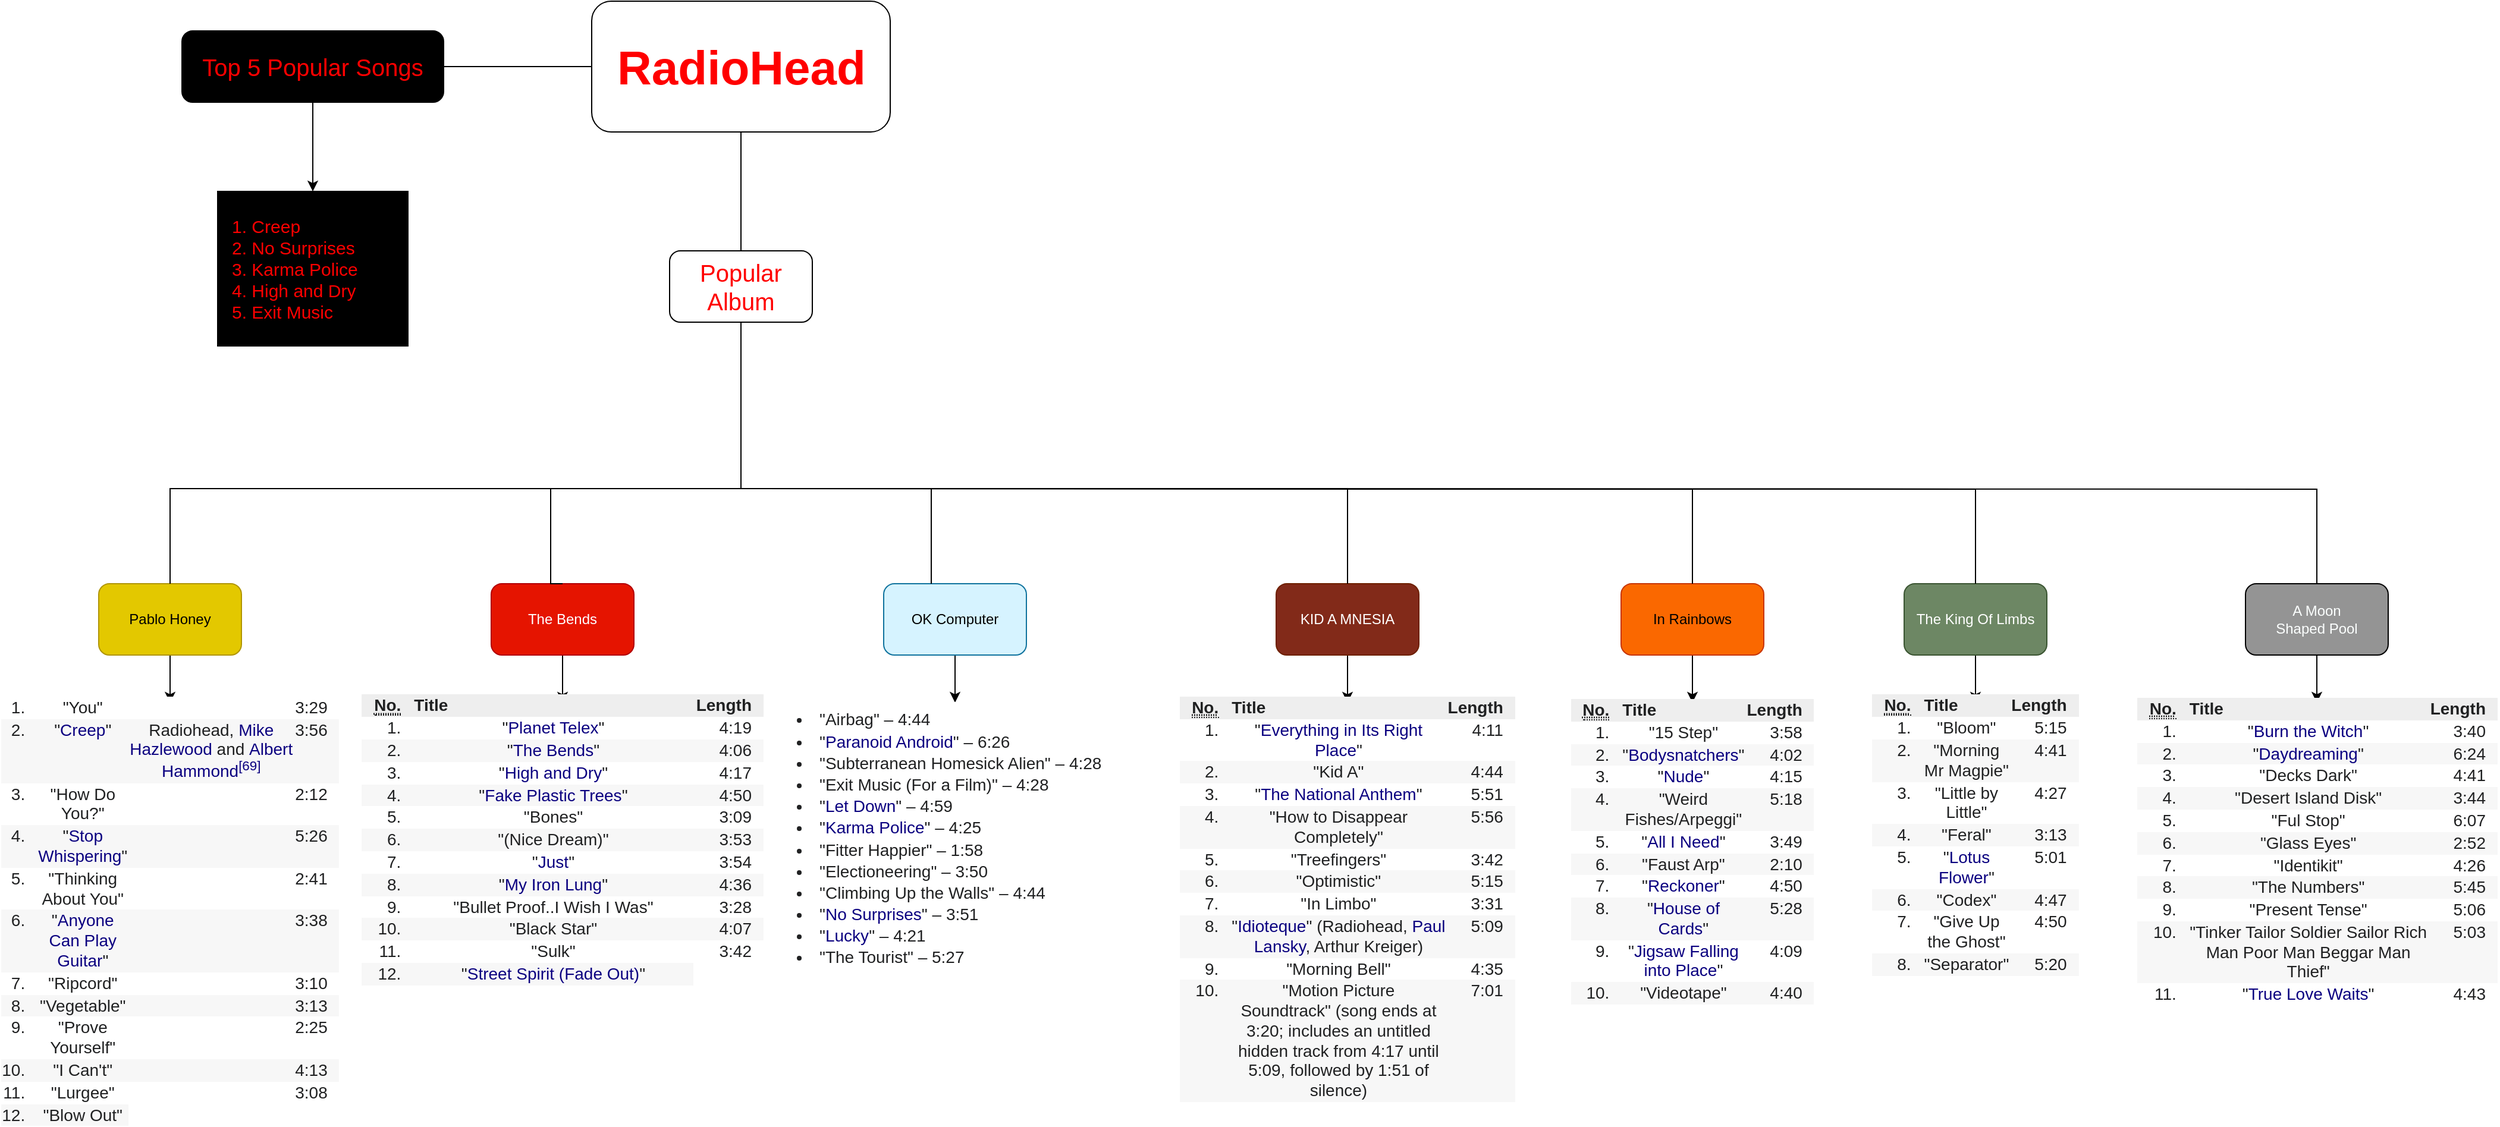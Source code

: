<mxfile version="17.3.0" type="github"><diagram id="-Oa-h4sA0ID3HlsRM152" name="Page-1"><mxGraphModel dx="1954" dy="1297" grid="1" gridSize="10" guides="1" tooltips="1" connect="1" arrows="1" fold="1" page="0" pageScale="1" pageWidth="850" pageHeight="1100" math="0" shadow="0"><root><mxCell id="0"/><mxCell id="1" parent="0"/><mxCell id="46EWXBRDZcVMdpm390SN-75" style="edgeStyle=orthogonalEdgeStyle;rounded=0;orthogonalLoop=1;jettySize=auto;html=1;entryX=0.5;entryY=0;entryDx=0;entryDy=0;fontSize=20;fontColor=#FF0000;startArrow=none;startFill=0;endArrow=none;endFill=0;" parent="1" source="46EWXBRDZcVMdpm390SN-1" target="46EWXBRDZcVMdpm390SN-3" edge="1"><mxGeometry relative="1" as="geometry"/></mxCell><mxCell id="46EWXBRDZcVMdpm390SN-76" style="edgeStyle=orthogonalEdgeStyle;rounded=0;orthogonalLoop=1;jettySize=auto;html=1;entryX=1;entryY=0.5;entryDx=0;entryDy=0;fontSize=20;fontColor=#FF0000;startArrow=none;startFill=0;endArrow=none;endFill=0;" parent="1" source="46EWXBRDZcVMdpm390SN-1" target="46EWXBRDZcVMdpm390SN-2" edge="1"><mxGeometry relative="1" as="geometry"/></mxCell><mxCell id="46EWXBRDZcVMdpm390SN-1" value="RadioHead" style="rounded=1;whiteSpace=wrap;html=1;fontSize=40;fontColor=#FF0000;fontStyle=1" parent="1" vertex="1"><mxGeometry x="264.5" y="-230" width="251" height="110" as="geometry"/></mxCell><mxCell id="46EWXBRDZcVMdpm390SN-77" style="edgeStyle=orthogonalEdgeStyle;rounded=0;orthogonalLoop=1;jettySize=auto;html=1;entryX=0.5;entryY=0;entryDx=0;entryDy=0;fontSize=20;fontColor=#FF0000;startArrow=none;startFill=0;endArrow=classic;endFill=1;" parent="1" source="46EWXBRDZcVMdpm390SN-2" target="46EWXBRDZcVMdpm390SN-12" edge="1"><mxGeometry relative="1" as="geometry"/></mxCell><mxCell id="46EWXBRDZcVMdpm390SN-2" value="Top 5 Popular Songs" style="rounded=1;whiteSpace=wrap;html=1;fontColor=#FF0000;strokeColor=#000000;fillColor=#000000;fontSize=20;" parent="1" vertex="1"><mxGeometry x="-80" y="-205" width="220" height="60" as="geometry"/></mxCell><mxCell id="46EWXBRDZcVMdpm390SN-12" value="1. Creep&lt;br style=&quot;font-size: 15px;&quot;&gt;2. No Surprises&lt;br style=&quot;font-size: 15px;&quot;&gt;3. Karma Police&lt;br style=&quot;font-size: 15px;&quot;&gt;4. High and Dry&lt;br style=&quot;font-size: 15px;&quot;&gt;5. Exit Music" style="rounded=0;whiteSpace=wrap;html=1;align=left;labelPosition=center;verticalLabelPosition=middle;verticalAlign=middle;labelBackgroundColor=none;labelBorderColor=none;spacingTop=0;spacingLeft=10;fontColor=#FF0000;fillColor=#000000;fontSize=15;" parent="1" vertex="1"><mxGeometry x="-50" y="-70" width="160" height="130" as="geometry"/></mxCell><mxCell id="46EWXBRDZcVMdpm390SN-72" style="edgeStyle=orthogonalEdgeStyle;rounded=0;orthogonalLoop=1;jettySize=auto;html=1;entryX=0.5;entryY=0;entryDx=0;entryDy=0;fontSize=20;fontColor=#FF0000;startArrow=none;startFill=0;endArrow=classic;endFill=1;" parent="1" source="46EWXBRDZcVMdpm390SN-45" target="46EWXBRDZcVMdpm390SN-71" edge="1"><mxGeometry relative="1" as="geometry"/></mxCell><mxCell id="46EWXBRDZcVMdpm390SN-45" value="The King Of Limbs" style="rounded=1;whiteSpace=wrap;html=1;labelBackgroundColor=none;labelBorderColor=none;flipV=0;flipH=1;fillColor=#6d8764;fontColor=#ffffff;strokeColor=#3A5431;" parent="1" vertex="1"><mxGeometry x="1368" y="260" width="120" height="60" as="geometry"/></mxCell><mxCell id="46EWXBRDZcVMdpm390SN-74" style="edgeStyle=orthogonalEdgeStyle;rounded=0;orthogonalLoop=1;jettySize=auto;html=1;entryX=0.5;entryY=0;entryDx=0;entryDy=0;fontSize=20;fontColor=#FF0000;startArrow=none;startFill=0;endArrow=classic;endFill=1;" parent="1" source="46EWXBRDZcVMdpm390SN-46" target="46EWXBRDZcVMdpm390SN-73" edge="1"><mxGeometry relative="1" as="geometry"/></mxCell><mxCell id="46EWXBRDZcVMdpm390SN-46" value="A Moon &lt;br&gt;Shaped Pool" style="rounded=1;whiteSpace=wrap;html=1;labelBackgroundColor=none;labelBorderColor=none;flipV=0;flipH=1;strokeColor=#000000;fontColor=#FCFFFE;fillColor=#949494;" parent="1" vertex="1"><mxGeometry x="1655" y="260" width="120" height="60" as="geometry"/></mxCell><mxCell id="46EWXBRDZcVMdpm390SN-47" style="edgeStyle=orthogonalEdgeStyle;rounded=0;orthogonalLoop=1;jettySize=auto;html=1;startArrow=none;startFill=0;endArrow=none;endFill=0;entryX=0.5;entryY=0;entryDx=0;entryDy=0;" parent="1" target="46EWXBRDZcVMdpm390SN-45" edge="1"><mxGeometry relative="1" as="geometry"><mxPoint x="1340" y="180" as="targetPoint"/><mxPoint x="480" y="180.0" as="sourcePoint"/></mxGeometry></mxCell><mxCell id="46EWXBRDZcVMdpm390SN-48" style="edgeStyle=orthogonalEdgeStyle;rounded=0;orthogonalLoop=1;jettySize=auto;html=1;startArrow=none;startFill=0;endArrow=none;endFill=0;entryX=0.5;entryY=0;entryDx=0;entryDy=0;" parent="1" target="46EWXBRDZcVMdpm390SN-46" edge="1"><mxGeometry relative="1" as="geometry"><mxPoint x="1615" y="180" as="targetPoint"/><mxPoint x="605" y="180.0" as="sourcePoint"/></mxGeometry></mxCell><mxCell id="46EWXBRDZcVMdpm390SN-61" style="edgeStyle=orthogonalEdgeStyle;rounded=0;orthogonalLoop=1;jettySize=auto;html=1;startArrow=none;startFill=0;endArrow=classic;endFill=1;" parent="1" source="46EWXBRDZcVMdpm390SN-19" target="46EWXBRDZcVMdpm390SN-54" edge="1"><mxGeometry relative="1" as="geometry"/></mxCell><mxCell id="46EWXBRDZcVMdpm390SN-19" value="The Bends" style="rounded=1;whiteSpace=wrap;html=1;flipV=0;flipH=0;fillColor=#e51400;fontColor=#ffffff;strokeColor=#B20000;" parent="1" vertex="1"><mxGeometry x="180" y="260" width="120" height="60" as="geometry"/></mxCell><mxCell id="46EWXBRDZcVMdpm390SN-60" style="edgeStyle=orthogonalEdgeStyle;rounded=0;orthogonalLoop=1;jettySize=auto;html=1;startArrow=none;startFill=0;endArrow=classic;endFill=1;" parent="1" source="46EWXBRDZcVMdpm390SN-21" target="46EWXBRDZcVMdpm390SN-55" edge="1"><mxGeometry relative="1" as="geometry"/></mxCell><mxCell id="46EWXBRDZcVMdpm390SN-21" value="OK Computer" style="rounded=1;whiteSpace=wrap;html=1;flipV=0;flipH=0;fillColor=#D6F3FF;strokeColor=#10739e;" parent="1" vertex="1"><mxGeometry x="510" y="260" width="120" height="60" as="geometry"/></mxCell><mxCell id="46EWXBRDZcVMdpm390SN-66" style="edgeStyle=orthogonalEdgeStyle;rounded=0;orthogonalLoop=1;jettySize=auto;html=1;fontSize=20;fontColor=#FF0000;startArrow=none;startFill=0;endArrow=classic;endFill=1;" parent="1" source="46EWXBRDZcVMdpm390SN-23" target="46EWXBRDZcVMdpm390SN-65" edge="1"><mxGeometry relative="1" as="geometry"/></mxCell><mxCell id="46EWXBRDZcVMdpm390SN-23" value="KID A MNESIA" style="rounded=1;whiteSpace=wrap;html=1;flipV=0;flipH=0;fillColor=#822A19;fontColor=#ffffff;strokeColor=#6D1F00;" parent="1" vertex="1"><mxGeometry x="840" y="260" width="120" height="60" as="geometry"/></mxCell><mxCell id="46EWXBRDZcVMdpm390SN-70" style="edgeStyle=orthogonalEdgeStyle;rounded=0;orthogonalLoop=1;jettySize=auto;html=1;entryX=0.5;entryY=0;entryDx=0;entryDy=0;fontSize=20;fontColor=#FF0000;startArrow=none;startFill=0;endArrow=classic;endFill=1;" parent="1" source="46EWXBRDZcVMdpm390SN-25" target="46EWXBRDZcVMdpm390SN-69" edge="1"><mxGeometry relative="1" as="geometry"/></mxCell><mxCell id="46EWXBRDZcVMdpm390SN-25" value="In Rainbows" style="rounded=1;whiteSpace=wrap;html=1;flipV=0;flipH=1;fillColor=#fa6800;fontColor=#000000;strokeColor=#C73500;" parent="1" vertex="1"><mxGeometry x="1130" y="260" width="120" height="60" as="geometry"/></mxCell><mxCell id="46EWXBRDZcVMdpm390SN-37" style="edgeStyle=orthogonalEdgeStyle;rounded=0;orthogonalLoop=1;jettySize=auto;html=1;startArrow=none;startFill=0;endArrow=none;endFill=0;entryX=1;entryY=0.5;entryDx=0;entryDy=0;exitX=0.5;exitY=0;exitDx=0;exitDy=0;" parent="1" source="46EWXBRDZcVMdpm390SN-19" edge="1"><mxGeometry relative="1" as="geometry"><mxPoint x="-40" y="180" as="targetPoint"/><Array as="points"><mxPoint x="230" y="180"/></Array></mxGeometry></mxCell><mxCell id="46EWXBRDZcVMdpm390SN-38" style="edgeStyle=orthogonalEdgeStyle;rounded=0;orthogonalLoop=1;jettySize=auto;html=1;startArrow=none;startFill=0;endArrow=none;endFill=0;entryX=1;entryY=0.5;entryDx=0;entryDy=0;" parent="1" source="46EWXBRDZcVMdpm390SN-21" edge="1"><mxGeometry relative="1" as="geometry"><mxPoint x="180" y="180" as="targetPoint"/><Array as="points"><mxPoint x="550" y="180"/></Array></mxGeometry></mxCell><mxCell id="46EWXBRDZcVMdpm390SN-39" style="edgeStyle=orthogonalEdgeStyle;rounded=0;orthogonalLoop=1;jettySize=auto;html=1;startArrow=none;startFill=0;endArrow=none;endFill=0;entryX=1;entryY=0.5;entryDx=0;entryDy=0;" parent="1" source="46EWXBRDZcVMdpm390SN-23" edge="1"><mxGeometry relative="1" as="geometry"><mxPoint x="290" y="180" as="targetPoint"/><Array as="points"><mxPoint x="900" y="180"/></Array></mxGeometry></mxCell><mxCell id="46EWXBRDZcVMdpm390SN-43" style="edgeStyle=orthogonalEdgeStyle;rounded=0;orthogonalLoop=1;jettySize=auto;html=1;startArrow=none;startFill=0;endArrow=none;endFill=0;entryX=0.5;entryY=0;entryDx=0;entryDy=0;" parent="1" target="46EWXBRDZcVMdpm390SN-25" edge="1"><mxGeometry relative="1" as="geometry"><mxPoint x="1030" y="180" as="targetPoint"/><mxPoint x="350" y="180.0" as="sourcePoint"/></mxGeometry></mxCell><mxCell id="46EWXBRDZcVMdpm390SN-63" style="edgeStyle=orthogonalEdgeStyle;rounded=0;orthogonalLoop=1;jettySize=auto;html=1;startArrow=none;startFill=0;endArrow=none;endFill=0;" parent="1" source="46EWXBRDZcVMdpm390SN-3" edge="1"><mxGeometry relative="1" as="geometry"><mxPoint x="40" y="180" as="targetPoint"/><Array as="points"><mxPoint x="390" y="180"/></Array></mxGeometry></mxCell><mxCell id="46EWXBRDZcVMdpm390SN-3" value="Popular Album" style="rounded=1;whiteSpace=wrap;html=1;fontColor=#FF0000;fontSize=20;" parent="1" vertex="1"><mxGeometry x="330" y="-20" width="120" height="60" as="geometry"/></mxCell><mxCell id="46EWXBRDZcVMdpm390SN-52" style="edgeStyle=orthogonalEdgeStyle;rounded=0;orthogonalLoop=1;jettySize=auto;html=1;entryX=0.5;entryY=0;entryDx=0;entryDy=0;startArrow=none;startFill=0;endArrow=classic;endFill=1;" parent="1" source="46EWXBRDZcVMdpm390SN-18" target="46EWXBRDZcVMdpm390SN-51" edge="1"><mxGeometry relative="1" as="geometry"/></mxCell><mxCell id="46EWXBRDZcVMdpm390SN-18" value="Pablo Honey" style="rounded=1;whiteSpace=wrap;html=1;flipV=0;flipH=0;fillColor=#e3c800;strokeColor=#B09500;fontColor=#000000;" parent="1" vertex="1"><mxGeometry x="-150" y="260" width="120" height="60" as="geometry"/></mxCell><mxCell id="46EWXBRDZcVMdpm390SN-15" value="" style="edgeStyle=orthogonalEdgeStyle;rounded=0;orthogonalLoop=1;jettySize=auto;html=1;entryX=0.5;entryY=0;entryDx=0;entryDy=0;exitX=0.5;exitY=1;exitDx=0;exitDy=0;endArrow=none;endFill=0;startArrow=none;startFill=0;" parent="1" source="46EWXBRDZcVMdpm390SN-3" target="46EWXBRDZcVMdpm390SN-18" edge="1"><mxGeometry relative="1" as="geometry"><mxPoint x="-170" y="320" as="targetPoint"/><Array as="points"><mxPoint x="390" y="180"/><mxPoint x="-90" y="180"/></Array></mxGeometry></mxCell><mxCell id="46EWXBRDZcVMdpm390SN-51" value="&lt;meta charset=&quot;utf-8&quot;&gt;&lt;table class=&quot;tracklist&quot; style=&quot;font-style: normal; font-weight: 400; letter-spacing: normal; text-indent: 0px; text-transform: none; word-spacing: 0px; text-decoration: none; font-size: 14px; color: rgb(32, 33, 34); font-family: sans-serif; display: block; border-spacing: 0px;&quot;&gt;&lt;tbody&gt;&lt;tr style=&quot;background-color: rgb(255 , 255 , 255)&quot;&gt;&lt;th id=&quot;track1&quot; scope=&quot;row&quot; style=&quot;padding-right: 10px ; text-align: right ; vertical-align: top ; font-weight: normal&quot;&gt;1.&lt;/th&gt;&lt;td style=&quot;vertical-align: top&quot;&gt;&quot;You&quot;&lt;/td&gt;&lt;td style=&quot;vertical-align: top&quot;&gt;&amp;nbsp;&lt;/td&gt;&lt;td style=&quot;padding-right: 10px ; text-align: right ; vertical-align: top&quot;&gt;3:29&lt;/td&gt;&lt;/tr&gt;&lt;tr style=&quot;background-color: rgb(247 , 247 , 247)&quot;&gt;&lt;th id=&quot;track2&quot; scope=&quot;row&quot; style=&quot;padding-right: 10px ; text-align: right ; vertical-align: top ; font-weight: normal&quot;&gt;2.&lt;/th&gt;&lt;td style=&quot;vertical-align: top&quot;&gt;&quot;&lt;a href=&quot;https://en.wikipedia.org/wiki/Creep_(Radiohead_song)&quot; title=&quot;Creep (Radiohead song)&quot; style=&quot;text-decoration: none ; color: rgb(11 , 0 , 128) ; background-image: none&quot;&gt;Creep&lt;/a&gt;&quot;&lt;/td&gt;&lt;td style=&quot;vertical-align: top&quot;&gt;Radiohead,&lt;span class=&quot;Apple-converted-space&quot;&gt;&amp;nbsp;&lt;/span&gt;&lt;a href=&quot;https://en.wikipedia.org/wiki/Mike_Hazlewood&quot; title=&quot;Mike Hazlewood&quot; style=&quot;text-decoration: none ; color: rgb(11 , 0 , 128) ; background-image: none&quot;&gt;Mike Hazlewood&lt;/a&gt;&lt;span class=&quot;Apple-converted-space&quot;&gt;&amp;nbsp;&lt;/span&gt;and&lt;span class=&quot;Apple-converted-space&quot;&gt;&amp;nbsp;&lt;/span&gt;&lt;a href=&quot;https://en.wikipedia.org/wiki/Albert_Hammond&quot; title=&quot;Albert Hammond&quot; style=&quot;text-decoration: none ; color: rgb(11 , 0 , 128) ; background-image: none&quot;&gt;Albert Hammond&lt;/a&gt;&lt;sup id=&quot;cite_ref-69&quot; class=&quot;reference&quot; style=&quot;line-height: 1; font-weight: normal; font-style: normal; font-size: 11.2px;&quot;&gt;&lt;a href=&quot;https://en.wikipedia.org/wiki/Pablo_Honey#cite_note-69&quot; style=&quot;text-decoration: none ; color: rgb(11 , 0 , 128) ; background-image: none&quot;&gt;[69]&lt;/a&gt;&lt;/sup&gt;&lt;/td&gt;&lt;td style=&quot;padding-right: 10px ; text-align: right ; vertical-align: top&quot;&gt;3:56&lt;/td&gt;&lt;/tr&gt;&lt;tr style=&quot;background-color: rgb(255 , 255 , 255)&quot;&gt;&lt;th id=&quot;track3&quot; scope=&quot;row&quot; style=&quot;padding-right: 10px ; text-align: right ; vertical-align: top ; font-weight: normal&quot;&gt;3.&lt;/th&gt;&lt;td style=&quot;vertical-align: top&quot;&gt;&quot;How Do You?&quot;&lt;/td&gt;&lt;td style=&quot;vertical-align: top&quot;&gt;&amp;nbsp;&lt;/td&gt;&lt;td style=&quot;padding-right: 10px ; text-align: right ; vertical-align: top&quot;&gt;2:12&lt;/td&gt;&lt;/tr&gt;&lt;tr style=&quot;background-color: rgb(247 , 247 , 247)&quot;&gt;&lt;th id=&quot;track4&quot; scope=&quot;row&quot; style=&quot;padding-right: 10px ; text-align: right ; vertical-align: top ; font-weight: normal&quot;&gt;4.&lt;/th&gt;&lt;td style=&quot;vertical-align: top&quot;&gt;&quot;&lt;a href=&quot;https://en.wikipedia.org/wiki/Stop_Whispering&quot; title=&quot;Stop Whispering&quot; style=&quot;text-decoration: none ; color: rgb(11 , 0 , 128) ; background-image: none&quot;&gt;Stop Whispering&lt;/a&gt;&quot;&lt;/td&gt;&lt;td style=&quot;vertical-align: top&quot;&gt;&amp;nbsp;&lt;/td&gt;&lt;td style=&quot;padding-right: 10px ; text-align: right ; vertical-align: top&quot;&gt;5:26&lt;/td&gt;&lt;/tr&gt;&lt;tr style=&quot;background-color: rgb(255 , 255 , 255)&quot;&gt;&lt;th id=&quot;track5&quot; scope=&quot;row&quot; style=&quot;padding-right: 10px ; text-align: right ; vertical-align: top ; font-weight: normal&quot;&gt;5.&lt;/th&gt;&lt;td style=&quot;vertical-align: top&quot;&gt;&quot;Thinking About You&quot;&lt;/td&gt;&lt;td style=&quot;vertical-align: top&quot;&gt;&amp;nbsp;&lt;/td&gt;&lt;td style=&quot;padding-right: 10px ; text-align: right ; vertical-align: top&quot;&gt;2:41&lt;/td&gt;&lt;/tr&gt;&lt;tr style=&quot;background-color: rgb(247 , 247 , 247)&quot;&gt;&lt;th id=&quot;track6&quot; scope=&quot;row&quot; style=&quot;padding-right: 10px ; text-align: right ; vertical-align: top ; font-weight: normal&quot;&gt;6.&lt;/th&gt;&lt;td style=&quot;vertical-align: top&quot;&gt;&quot;&lt;a href=&quot;https://en.wikipedia.org/wiki/Anyone_Can_Play_Guitar&quot; title=&quot;Anyone Can Play Guitar&quot; style=&quot;text-decoration: none ; color: rgb(11 , 0 , 128) ; background-image: none&quot;&gt;Anyone Can Play Guitar&lt;/a&gt;&quot;&lt;/td&gt;&lt;td style=&quot;vertical-align: top&quot;&gt;&amp;nbsp;&lt;/td&gt;&lt;td style=&quot;padding-right: 10px ; text-align: right ; vertical-align: top&quot;&gt;3:38&lt;/td&gt;&lt;/tr&gt;&lt;tr style=&quot;background-color: rgb(255 , 255 , 255)&quot;&gt;&lt;th id=&quot;track7&quot; scope=&quot;row&quot; style=&quot;padding-right: 10px ; text-align: right ; vertical-align: top ; font-weight: normal&quot;&gt;7.&lt;/th&gt;&lt;td style=&quot;vertical-align: top&quot;&gt;&quot;Ripcord&quot;&lt;/td&gt;&lt;td style=&quot;vertical-align: top&quot;&gt;&amp;nbsp;&lt;/td&gt;&lt;td style=&quot;padding-right: 10px ; text-align: right ; vertical-align: top&quot;&gt;3:10&lt;/td&gt;&lt;/tr&gt;&lt;tr style=&quot;background-color: rgb(247 , 247 , 247)&quot;&gt;&lt;th id=&quot;track8&quot; scope=&quot;row&quot; style=&quot;padding-right: 10px ; text-align: right ; vertical-align: top ; font-weight: normal&quot;&gt;8.&lt;/th&gt;&lt;td style=&quot;vertical-align: top&quot;&gt;&quot;Vegetable&quot;&lt;/td&gt;&lt;td style=&quot;vertical-align: top&quot;&gt;&amp;nbsp;&lt;/td&gt;&lt;td style=&quot;padding-right: 10px ; text-align: right ; vertical-align: top&quot;&gt;3:13&lt;/td&gt;&lt;/tr&gt;&lt;tr style=&quot;background-color: rgb(255 , 255 , 255)&quot;&gt;&lt;th id=&quot;track9&quot; scope=&quot;row&quot; style=&quot;padding-right: 10px ; text-align: right ; vertical-align: top ; font-weight: normal&quot;&gt;9.&lt;/th&gt;&lt;td style=&quot;vertical-align: top&quot;&gt;&quot;Prove Yourself&quot;&lt;/td&gt;&lt;td style=&quot;vertical-align: top&quot;&gt;&amp;nbsp;&lt;/td&gt;&lt;td style=&quot;padding-right: 10px ; text-align: right ; vertical-align: top&quot;&gt;2:25&lt;/td&gt;&lt;/tr&gt;&lt;tr style=&quot;background-color: rgb(247 , 247 , 247)&quot;&gt;&lt;th id=&quot;track10&quot; scope=&quot;row&quot; style=&quot;padding-right: 10px ; text-align: right ; vertical-align: top ; font-weight: normal&quot;&gt;10.&lt;/th&gt;&lt;td style=&quot;vertical-align: top&quot;&gt;&quot;I Can't&quot;&lt;/td&gt;&lt;td style=&quot;vertical-align: top&quot;&gt;&amp;nbsp;&lt;/td&gt;&lt;td style=&quot;padding-right: 10px ; text-align: right ; vertical-align: top&quot;&gt;4:13&lt;/td&gt;&lt;/tr&gt;&lt;tr style=&quot;background-color: rgb(255 , 255 , 255)&quot;&gt;&lt;th id=&quot;track11&quot; scope=&quot;row&quot; style=&quot;padding-right: 10px ; text-align: right ; vertical-align: top ; font-weight: normal&quot;&gt;11.&lt;/th&gt;&lt;td style=&quot;vertical-align: top&quot;&gt;&quot;Lurgee&quot;&lt;/td&gt;&lt;td style=&quot;vertical-align: top&quot;&gt;&amp;nbsp;&lt;/td&gt;&lt;td style=&quot;padding-right: 10px ; text-align: right ; vertical-align: top&quot;&gt;3:08&lt;/td&gt;&lt;/tr&gt;&lt;tr style=&quot;background-color: rgb(247 , 247 , 247)&quot;&gt;&lt;th id=&quot;track12&quot; scope=&quot;row&quot; style=&quot;padding-right: 10px ; text-align: right ; vertical-align: top ; font-weight: normal&quot;&gt;12.&lt;/th&gt;&lt;td style=&quot;vertical-align: top&quot;&gt;&quot;Blow Out&quot;&lt;/td&gt;&lt;/tr&gt;&lt;/tbody&gt;&lt;/table&gt;" style="rounded=0;whiteSpace=wrap;html=1;labelBackgroundColor=none;labelBorderColor=none;strokeColor=#FFFFFF;flipH=0;" parent="1" vertex="1"><mxGeometry x="-150" y="360" width="120" height="350" as="geometry"/></mxCell><mxCell id="46EWXBRDZcVMdpm390SN-54" value="&lt;table class=&quot;tracklist&quot; style=&quot;font-style: normal; font-weight: 400; letter-spacing: normal; text-indent: 0px; text-transform: none; word-spacing: 0px; text-decoration: none; font-size: 14px; color: rgb(32, 33, 34); font-family: sans-serif; display: block; border-spacing: 0px;&quot;&gt;&lt;tbody&gt;&lt;tr&gt;&lt;th class=&quot;tlheader&quot; scope=&quot;col&quot; style=&quot;width: 2em ; padding-left: 10px ; padding-right: 10px ; text-align: right ; background-color: rgb(238 , 238 , 238)&quot;&gt;&lt;abbr title=&quot;Number&quot; style=&quot;border-bottom-width: 1px ; border-bottom-style: dotted ; cursor: help&quot;&gt;No.&lt;/abbr&gt;&lt;/th&gt;&lt;th class=&quot;tlheader&quot; scope=&quot;col&quot; style=&quot;width: 1720.781px ; text-align: left ; background-color: rgb(238 , 238 , 238)&quot;&gt;Title&lt;/th&gt;&lt;th class=&quot;tlheader&quot; scope=&quot;col&quot; style=&quot;width: 4em ; padding-right: 10px ; text-align: right ; background-color: rgb(238 , 238 , 238)&quot;&gt;Length&lt;/th&gt;&lt;/tr&gt;&lt;tr style=&quot;background-color: rgb(255 , 255 , 255)&quot;&gt;&lt;th id=&quot;track1&quot; scope=&quot;row&quot; style=&quot;padding-right: 10px ; text-align: right ; vertical-align: top ; font-weight: normal&quot;&gt;1.&lt;/th&gt;&lt;td style=&quot;vertical-align: top&quot;&gt;&quot;&lt;a href=&quot;https://en.wikipedia.org/wiki/Planet_Telex&quot; class=&quot;mw-redirect&quot; title=&quot;Planet Telex&quot; style=&quot;text-decoration: none ; color: rgb(11 , 0 , 128) ; background-image: none&quot;&gt;Planet Telex&lt;/a&gt;&quot;&lt;/td&gt;&lt;td style=&quot;padding-right: 10px ; text-align: right ; vertical-align: top&quot;&gt;4:19&lt;/td&gt;&lt;/tr&gt;&lt;tr style=&quot;background-color: rgb(247 , 247 , 247)&quot;&gt;&lt;th id=&quot;track2&quot; scope=&quot;row&quot; style=&quot;padding-right: 10px ; text-align: right ; vertical-align: top ; font-weight: normal&quot;&gt;2.&lt;/th&gt;&lt;td style=&quot;vertical-align: top&quot;&gt;&quot;&lt;a href=&quot;https://en.wikipedia.org/wiki/The_Bends_(song)&quot; title=&quot;The Bends (song)&quot; style=&quot;text-decoration: none ; color: rgb(11 , 0 , 128) ; background-image: none&quot;&gt;The Bends&lt;/a&gt;&quot;&lt;/td&gt;&lt;td style=&quot;padding-right: 10px ; text-align: right ; vertical-align: top&quot;&gt;4:06&lt;/td&gt;&lt;/tr&gt;&lt;tr style=&quot;background-color: rgb(255 , 255 , 255)&quot;&gt;&lt;th id=&quot;track3&quot; scope=&quot;row&quot; style=&quot;padding-right: 10px ; text-align: right ; vertical-align: top ; font-weight: normal&quot;&gt;3.&lt;/th&gt;&lt;td style=&quot;vertical-align: top&quot;&gt;&quot;&lt;a href=&quot;https://en.wikipedia.org/wiki/High_and_Dry&quot; class=&quot;mw-redirect&quot; title=&quot;High and Dry&quot; style=&quot;text-decoration: none ; color: rgb(11 , 0 , 128) ; background-image: none&quot;&gt;High and Dry&lt;/a&gt;&quot;&lt;/td&gt;&lt;td style=&quot;padding-right: 10px ; text-align: right ; vertical-align: top&quot;&gt;4:17&lt;/td&gt;&lt;/tr&gt;&lt;tr style=&quot;background-color: rgb(247 , 247 , 247)&quot;&gt;&lt;th id=&quot;track4&quot; scope=&quot;row&quot; style=&quot;padding-right: 10px ; text-align: right ; vertical-align: top ; font-weight: normal&quot;&gt;4.&lt;/th&gt;&lt;td style=&quot;vertical-align: top&quot;&gt;&quot;&lt;a href=&quot;https://en.wikipedia.org/wiki/Fake_Plastic_Trees&quot; title=&quot;Fake Plastic Trees&quot; style=&quot;text-decoration: none ; color: rgb(11 , 0 , 128) ; background-image: none&quot;&gt;Fake Plastic Trees&lt;/a&gt;&quot;&lt;/td&gt;&lt;td style=&quot;padding-right: 10px ; text-align: right ; vertical-align: top&quot;&gt;4:50&lt;/td&gt;&lt;/tr&gt;&lt;tr style=&quot;background-color: rgb(255 , 255 , 255)&quot;&gt;&lt;th id=&quot;track5&quot; scope=&quot;row&quot; style=&quot;padding-right: 10px ; text-align: right ; vertical-align: top ; font-weight: normal&quot;&gt;5.&lt;/th&gt;&lt;td style=&quot;vertical-align: top&quot;&gt;&quot;Bones&quot;&lt;/td&gt;&lt;td style=&quot;padding-right: 10px ; text-align: right ; vertical-align: top&quot;&gt;3:09&lt;/td&gt;&lt;/tr&gt;&lt;tr style=&quot;background-color: rgb(247 , 247 , 247)&quot;&gt;&lt;th id=&quot;track6&quot; scope=&quot;row&quot; style=&quot;padding-right: 10px ; text-align: right ; vertical-align: top ; font-weight: normal&quot;&gt;6.&lt;/th&gt;&lt;td style=&quot;vertical-align: top&quot;&gt;&quot;(Nice Dream)&quot;&lt;/td&gt;&lt;td style=&quot;padding-right: 10px ; text-align: right ; vertical-align: top&quot;&gt;3:53&lt;/td&gt;&lt;/tr&gt;&lt;tr style=&quot;background-color: rgb(255 , 255 , 255)&quot;&gt;&lt;th id=&quot;track7&quot; scope=&quot;row&quot; style=&quot;padding-right: 10px ; text-align: right ; vertical-align: top ; font-weight: normal&quot;&gt;7.&lt;/th&gt;&lt;td style=&quot;vertical-align: top&quot;&gt;&quot;&lt;a href=&quot;https://en.wikipedia.org/wiki/Just_(song)&quot; title=&quot;Just (song)&quot; style=&quot;text-decoration: none ; color: rgb(11 , 0 , 128) ; background-image: none&quot;&gt;Just&lt;/a&gt;&quot;&lt;/td&gt;&lt;td style=&quot;padding-right: 10px ; text-align: right ; vertical-align: top&quot;&gt;3:54&lt;/td&gt;&lt;/tr&gt;&lt;tr style=&quot;background-color: rgb(247 , 247 , 247)&quot;&gt;&lt;th id=&quot;track8&quot; scope=&quot;row&quot; style=&quot;padding-right: 10px ; text-align: right ; vertical-align: top ; font-weight: normal&quot;&gt;8.&lt;/th&gt;&lt;td style=&quot;vertical-align: top&quot;&gt;&quot;&lt;a href=&quot;https://en.wikipedia.org/wiki/My_Iron_Lung&quot; title=&quot;My Iron Lung&quot; style=&quot;text-decoration: none ; color: rgb(11 , 0 , 128) ; background-image: none&quot;&gt;My Iron Lung&lt;/a&gt;&quot;&lt;/td&gt;&lt;td style=&quot;padding-right: 10px ; text-align: right ; vertical-align: top&quot;&gt;4:36&lt;/td&gt;&lt;/tr&gt;&lt;tr style=&quot;background-color: rgb(255 , 255 , 255)&quot;&gt;&lt;th id=&quot;track9&quot; scope=&quot;row&quot; style=&quot;padding-right: 10px ; text-align: right ; vertical-align: top ; font-weight: normal&quot;&gt;9.&lt;/th&gt;&lt;td style=&quot;vertical-align: top&quot;&gt;&quot;Bullet Proof..I Wish I Was&quot;&lt;/td&gt;&lt;td style=&quot;padding-right: 10px ; text-align: right ; vertical-align: top&quot;&gt;3:28&lt;/td&gt;&lt;/tr&gt;&lt;tr style=&quot;background-color: rgb(247 , 247 , 247)&quot;&gt;&lt;th id=&quot;track10&quot; scope=&quot;row&quot; style=&quot;padding-right: 10px ; text-align: right ; vertical-align: top ; font-weight: normal&quot;&gt;10.&lt;/th&gt;&lt;td style=&quot;vertical-align: top&quot;&gt;&quot;Black Star&quot;&lt;/td&gt;&lt;td style=&quot;padding-right: 10px ; text-align: right ; vertical-align: top&quot;&gt;4:07&lt;/td&gt;&lt;/tr&gt;&lt;tr style=&quot;background-color: rgb(255 , 255 , 255)&quot;&gt;&lt;th id=&quot;track11&quot; scope=&quot;row&quot; style=&quot;padding-right: 10px ; text-align: right ; vertical-align: top ; font-weight: normal&quot;&gt;11.&lt;/th&gt;&lt;td style=&quot;vertical-align: top&quot;&gt;&quot;Sulk&quot;&lt;/td&gt;&lt;td style=&quot;padding-right: 10px ; text-align: right ; vertical-align: top&quot;&gt;3:42&lt;/td&gt;&lt;/tr&gt;&lt;tr style=&quot;background-color: rgb(247 , 247 , 247)&quot;&gt;&lt;th id=&quot;track12&quot; scope=&quot;row&quot; style=&quot;padding-right: 10px ; text-align: right ; vertical-align: top ; font-weight: normal&quot;&gt;12.&lt;/th&gt;&lt;td style=&quot;vertical-align: top&quot;&gt;&quot;&lt;a href=&quot;https://en.wikipedia.org/wiki/Street_Spirit_(Fade_Out)&quot; title=&quot;Street Spirit (Fade Out)&quot; style=&quot;text-decoration: none ; color: rgb(11 , 0 , 128) ; background-image: none&quot;&gt;Street Spirit (Fade Out)&lt;/a&gt;&quot;&lt;/td&gt;&lt;/tr&gt;&lt;/tbody&gt;&lt;/table&gt;" style="rounded=0;whiteSpace=wrap;html=1;labelBackgroundColor=none;labelBorderColor=none;strokeColor=#FFFFFF;flipH=0;" parent="1" vertex="1"><mxGeometry x="70" y="360" width="340" height="230" as="geometry"/></mxCell><mxCell id="46EWXBRDZcVMdpm390SN-55" value="&lt;li style=&quot;font-style: normal ; font-weight: 400 ; letter-spacing: normal ; text-indent: 0px ; text-transform: none ; word-spacing: 0px ; text-decoration: none ; margin-bottom: 0.1em ; color: rgb(32 , 33 , 34) ; font-family: sans-serif ; font-size: 14px&quot;&gt;&quot;Airbag&quot;&amp;nbsp;– 4:44&lt;/li&gt;&lt;li style=&quot;font-style: normal ; font-weight: 400 ; letter-spacing: normal ; text-indent: 0px ; text-transform: none ; word-spacing: 0px ; text-decoration: none ; margin-bottom: 0.1em ; color: rgb(32 , 33 , 34) ; font-family: sans-serif ; font-size: 14px&quot;&gt;&quot;&lt;a href=&quot;https://en.wikipedia.org/wiki/Paranoid_Android&quot; title=&quot;Paranoid Android&quot; style=&quot;text-decoration: none ; color: rgb(11 , 0 , 128) ; background-image: none&quot;&gt;Paranoid Android&lt;/a&gt;&quot;&amp;nbsp;– 6:26&lt;/li&gt;&lt;li style=&quot;font-style: normal ; font-weight: 400 ; letter-spacing: normal ; text-indent: 0px ; text-transform: none ; word-spacing: 0px ; text-decoration: none ; margin-bottom: 0.1em ; color: rgb(32 , 33 , 34) ; font-family: sans-serif ; font-size: 14px&quot;&gt;&quot;Subterranean Homesick Alien&quot;&amp;nbsp;– 4:28&lt;/li&gt;&lt;li style=&quot;font-style: normal ; font-weight: 400 ; letter-spacing: normal ; text-indent: 0px ; text-transform: none ; word-spacing: 0px ; text-decoration: none ; margin-bottom: 0.1em ; color: rgb(32 , 33 , 34) ; font-family: sans-serif ; font-size: 14px&quot;&gt;&quot;Exit Music (For a Film)&quot;&amp;nbsp;– 4:28&lt;/li&gt;&lt;li style=&quot;font-style: normal ; font-weight: 400 ; letter-spacing: normal ; text-indent: 0px ; text-transform: none ; word-spacing: 0px ; text-decoration: none ; margin-bottom: 0.1em ; color: rgb(32 , 33 , 34) ; font-family: sans-serif ; font-size: 14px&quot;&gt;&quot;&lt;a href=&quot;https://en.wikipedia.org/wiki/Let_Down_(Radiohead_song)&quot; title=&quot;Let Down (Radiohead song)&quot; style=&quot;text-decoration: none ; color: rgb(11 , 0 , 128) ; background-image: none&quot;&gt;Let Down&lt;/a&gt;&quot;&amp;nbsp;– 4:59&lt;/li&gt;&lt;li style=&quot;font-style: normal ; font-weight: 400 ; letter-spacing: normal ; text-indent: 0px ; text-transform: none ; word-spacing: 0px ; text-decoration: none ; margin-bottom: 0.1em ; color: rgb(32 , 33 , 34) ; font-family: sans-serif ; font-size: 14px&quot;&gt;&quot;&lt;a href=&quot;https://en.wikipedia.org/wiki/Karma_Police&quot; title=&quot;Karma Police&quot; style=&quot;text-decoration: none ; color: rgb(11 , 0 , 128) ; background-image: none&quot;&gt;Karma Police&lt;/a&gt;&quot;&amp;nbsp;– 4:25&lt;/li&gt;&lt;li style=&quot;font-style: normal ; font-weight: 400 ; letter-spacing: normal ; text-indent: 0px ; text-transform: none ; word-spacing: 0px ; text-decoration: none ; margin-bottom: 0.1em ; color: rgb(32 , 33 , 34) ; font-family: sans-serif ; font-size: 14px&quot;&gt;&quot;Fitter Happier&quot;&amp;nbsp;– 1:58&lt;/li&gt;&lt;li style=&quot;font-style: normal ; font-weight: 400 ; letter-spacing: normal ; text-indent: 0px ; text-transform: none ; word-spacing: 0px ; text-decoration: none ; margin-bottom: 0.1em ; color: rgb(32 , 33 , 34) ; font-family: sans-serif ; font-size: 14px&quot;&gt;&quot;Electioneering&quot;&amp;nbsp;– 3:50&lt;/li&gt;&lt;li style=&quot;font-style: normal ; font-weight: 400 ; letter-spacing: normal ; text-indent: 0px ; text-transform: none ; word-spacing: 0px ; text-decoration: none ; margin-bottom: 0.1em ; color: rgb(32 , 33 , 34) ; font-family: sans-serif ; font-size: 14px&quot;&gt;&quot;Climbing Up the Walls&quot;&amp;nbsp;– 4:44&lt;/li&gt;&lt;li style=&quot;font-style: normal ; font-weight: 400 ; letter-spacing: normal ; text-indent: 0px ; text-transform: none ; word-spacing: 0px ; text-decoration: none ; margin-bottom: 0.1em ; color: rgb(32 , 33 , 34) ; font-family: sans-serif ; font-size: 14px&quot;&gt;&quot;&lt;a href=&quot;https://en.wikipedia.org/wiki/No_Surprises&quot; title=&quot;No Surprises&quot; style=&quot;text-decoration: none ; color: rgb(11 , 0 , 128) ; background-image: none&quot;&gt;No Surprises&lt;/a&gt;&quot;&amp;nbsp;– 3:51&lt;/li&gt;&lt;li style=&quot;font-style: normal ; font-weight: 400 ; letter-spacing: normal ; text-indent: 0px ; text-transform: none ; word-spacing: 0px ; text-decoration: none ; margin-bottom: 0.1em ; color: rgb(32 , 33 , 34) ; font-family: sans-serif ; font-size: 14px&quot;&gt;&quot;&lt;a href=&quot;https://en.wikipedia.org/wiki/Lucky_(Radiohead_song)&quot; title=&quot;Lucky (Radiohead song)&quot; style=&quot;text-decoration: none ; color: rgb(11 , 0 , 128) ; background-image: none&quot;&gt;Lucky&lt;/a&gt;&quot;&amp;nbsp;– 4:21&lt;/li&gt;&lt;li style=&quot;font-style: normal ; font-weight: 400 ; letter-spacing: normal ; text-indent: 0px ; text-transform: none ; word-spacing: 0px ; text-decoration: none ; margin-bottom: 0.1em ; color: rgb(32 , 33 , 34) ; font-family: sans-serif ; font-size: 14px&quot;&gt;&quot;The Tourist&quot;&amp;nbsp;– 5:27&lt;/li&gt;" style="rounded=0;whiteSpace=wrap;html=1;labelBackgroundColor=none;labelBorderColor=none;align=left;spacingLeft=10;strokeColor=#FFFFFF;flipH=0;" parent="1" vertex="1"><mxGeometry x="425" y="360" width="290" height="230" as="geometry"/></mxCell><mxCell id="46EWXBRDZcVMdpm390SN-57" style="edgeStyle=orthogonalEdgeStyle;rounded=0;orthogonalLoop=1;jettySize=auto;html=1;exitX=0.5;exitY=1;exitDx=0;exitDy=0;startArrow=none;startFill=0;endArrow=classic;endFill=1;" parent="1" source="46EWXBRDZcVMdpm390SN-55" target="46EWXBRDZcVMdpm390SN-55" edge="1"><mxGeometry relative="1" as="geometry"/></mxCell><mxCell id="46EWXBRDZcVMdpm390SN-65" value="&lt;meta charset=&quot;utf-8&quot;&gt;&lt;table class=&quot;tracklist&quot; style=&quot;font-style: normal; font-weight: 400; letter-spacing: normal; text-indent: 0px; text-transform: none; word-spacing: 0px; text-decoration: none; font-size: 14px; color: rgb(32, 33, 34); font-family: sans-serif; display: block; border-spacing: 0px;&quot;&gt;&lt;tbody&gt;&lt;tr&gt;&lt;th class=&quot;tlheader&quot; scope=&quot;col&quot; style=&quot;width: 2em ; padding-left: 10px ; padding-right: 10px ; text-align: right ; background-color: rgb(238 , 238 , 238)&quot;&gt;&lt;abbr title=&quot;Number&quot; style=&quot;border-bottom-width: 1px ; border-bottom-style: dotted ; cursor: help&quot;&gt;No.&lt;/abbr&gt;&lt;/th&gt;&lt;th class=&quot;tlheader&quot; scope=&quot;col&quot; style=&quot;width: 1720.781px ; text-align: left ; background-color: rgb(238 , 238 , 238)&quot;&gt;Title&lt;/th&gt;&lt;th class=&quot;tlheader&quot; scope=&quot;col&quot; style=&quot;width: 4em ; padding-right: 10px ; text-align: right ; background-color: rgb(238 , 238 , 238)&quot;&gt;Length&lt;/th&gt;&lt;/tr&gt;&lt;tr style=&quot;background-color: rgb(255 , 255 , 255)&quot;&gt;&lt;th id=&quot;track1&quot; scope=&quot;row&quot; style=&quot;padding-right: 10px ; text-align: right ; vertical-align: top ; font-weight: normal&quot;&gt;1.&lt;/th&gt;&lt;td style=&quot;vertical-align: top&quot;&gt;&quot;&lt;a href=&quot;https://en.wikipedia.org/wiki/Everything_in_Its_Right_Place&quot; title=&quot;Everything in Its Right Place&quot; style=&quot;text-decoration: none ; color: rgb(11 , 0 , 128) ; background-image: none&quot;&gt;Everything in Its Right Place&lt;/a&gt;&quot;&lt;/td&gt;&lt;td style=&quot;padding-right: 10px ; text-align: right ; vertical-align: top&quot;&gt;4:11&lt;/td&gt;&lt;/tr&gt;&lt;tr style=&quot;background-color: rgb(247 , 247 , 247)&quot;&gt;&lt;th id=&quot;track2&quot; scope=&quot;row&quot; style=&quot;padding-right: 10px ; text-align: right ; vertical-align: top ; font-weight: normal&quot;&gt;2.&lt;/th&gt;&lt;td style=&quot;vertical-align: top&quot;&gt;&quot;Kid A&quot;&lt;/td&gt;&lt;td style=&quot;padding-right: 10px ; text-align: right ; vertical-align: top&quot;&gt;4:44&lt;/td&gt;&lt;/tr&gt;&lt;tr style=&quot;background-color: rgb(255 , 255 , 255)&quot;&gt;&lt;th id=&quot;track3&quot; scope=&quot;row&quot; style=&quot;padding-right: 10px ; text-align: right ; vertical-align: top ; font-weight: normal&quot;&gt;3.&lt;/th&gt;&lt;td style=&quot;vertical-align: top&quot;&gt;&quot;&lt;a href=&quot;https://en.wikipedia.org/wiki/The_National_Anthem_(Radiohead_song)&quot; title=&quot;The National Anthem (Radiohead song)&quot; style=&quot;text-decoration: none ; color: rgb(11 , 0 , 128) ; background-image: none&quot;&gt;The National Anthem&lt;/a&gt;&quot;&lt;/td&gt;&lt;td style=&quot;padding-right: 10px ; text-align: right ; vertical-align: top&quot;&gt;5:51&lt;/td&gt;&lt;/tr&gt;&lt;tr style=&quot;background-color: rgb(247 , 247 , 247)&quot;&gt;&lt;th id=&quot;track4&quot; scope=&quot;row&quot; style=&quot;padding-right: 10px ; text-align: right ; vertical-align: top ; font-weight: normal&quot;&gt;4.&lt;/th&gt;&lt;td style=&quot;vertical-align: top&quot;&gt;&quot;How to Disappear Completely&quot;&lt;/td&gt;&lt;td style=&quot;padding-right: 10px ; text-align: right ; vertical-align: top&quot;&gt;5:56&lt;/td&gt;&lt;/tr&gt;&lt;tr style=&quot;background-color: rgb(255 , 255 , 255)&quot;&gt;&lt;th id=&quot;track5&quot; scope=&quot;row&quot; style=&quot;padding-right: 10px ; text-align: right ; vertical-align: top ; font-weight: normal&quot;&gt;5.&lt;/th&gt;&lt;td style=&quot;vertical-align: top&quot;&gt;&quot;Treefingers&quot;&lt;/td&gt;&lt;td style=&quot;padding-right: 10px ; text-align: right ; vertical-align: top&quot;&gt;3:42&lt;/td&gt;&lt;/tr&gt;&lt;tr style=&quot;background-color: rgb(247 , 247 , 247)&quot;&gt;&lt;th id=&quot;track6&quot; scope=&quot;row&quot; style=&quot;padding-right: 10px ; text-align: right ; vertical-align: top ; font-weight: normal&quot;&gt;6.&lt;/th&gt;&lt;td style=&quot;vertical-align: top&quot;&gt;&quot;Optimistic&quot;&lt;/td&gt;&lt;td style=&quot;padding-right: 10px ; text-align: right ; vertical-align: top&quot;&gt;5:15&lt;/td&gt;&lt;/tr&gt;&lt;tr style=&quot;background-color: rgb(255 , 255 , 255)&quot;&gt;&lt;th id=&quot;track7&quot; scope=&quot;row&quot; style=&quot;padding-right: 10px ; text-align: right ; vertical-align: top ; font-weight: normal&quot;&gt;7.&lt;/th&gt;&lt;td style=&quot;vertical-align: top&quot;&gt;&quot;In Limbo&quot;&lt;/td&gt;&lt;td style=&quot;padding-right: 10px ; text-align: right ; vertical-align: top&quot;&gt;3:31&lt;/td&gt;&lt;/tr&gt;&lt;tr style=&quot;background-color: rgb(247 , 247 , 247)&quot;&gt;&lt;th id=&quot;track8&quot; scope=&quot;row&quot; style=&quot;padding-right: 10px ; text-align: right ; vertical-align: top ; font-weight: normal&quot;&gt;8.&lt;/th&gt;&lt;td style=&quot;vertical-align: top&quot;&gt;&quot;&lt;a href=&quot;https://en.wikipedia.org/wiki/Idioteque&quot; title=&quot;Idioteque&quot; style=&quot;text-decoration: none ; color: rgb(11 , 0 , 128) ; background-image: none&quot;&gt;Idioteque&lt;/a&gt;&quot;&lt;span class=&quot;Apple-converted-space&quot;&gt;&amp;nbsp;&lt;/span&gt;&lt;span&gt;(Radiohead,&lt;span class=&quot;Apple-converted-space&quot;&gt;&amp;nbsp;&lt;/span&gt;&lt;a href=&quot;https://en.wikipedia.org/wiki/Paul_Lansky&quot; title=&quot;Paul Lansky&quot; style=&quot;text-decoration: none ; color: rgb(11 , 0 , 128) ; background-image: none&quot;&gt;Paul Lansky&lt;/a&gt;, Arthur Kreiger)&lt;/span&gt;&lt;/td&gt;&lt;td style=&quot;padding-right: 10px ; text-align: right ; vertical-align: top&quot;&gt;5:09&lt;/td&gt;&lt;/tr&gt;&lt;tr style=&quot;background-color: rgb(255 , 255 , 255)&quot;&gt;&lt;th id=&quot;track9&quot; scope=&quot;row&quot; style=&quot;padding-right: 10px ; text-align: right ; vertical-align: top ; font-weight: normal&quot;&gt;9.&lt;/th&gt;&lt;td style=&quot;vertical-align: top&quot;&gt;&quot;Morning Bell&quot;&lt;/td&gt;&lt;td style=&quot;padding-right: 10px ; text-align: right ; vertical-align: top&quot;&gt;4:35&lt;/td&gt;&lt;/tr&gt;&lt;tr style=&quot;background-color: rgb(247 , 247 , 247)&quot;&gt;&lt;th id=&quot;track10&quot; scope=&quot;row&quot; style=&quot;padding-right: 10px ; text-align: right ; vertical-align: top ; font-weight: normal&quot;&gt;10.&lt;/th&gt;&lt;td style=&quot;vertical-align: top&quot;&gt;&quot;Motion Picture Soundtrack&quot;&lt;span class=&quot;Apple-converted-space&quot;&gt;&amp;nbsp;&lt;/span&gt;&lt;span&gt;(song ends at 3:20; includes an untitled hidden track from 4:17 until 5:09, followed by 1:51 of silence)&lt;/span&gt;&lt;/td&gt;&lt;td style=&quot;padding-right: 10px ; text-align: right ; vertical-align: top&quot;&gt;7:01&lt;/td&gt;&lt;/tr&gt;&lt;/tbody&gt;&lt;/table&gt;" style="rounded=0;whiteSpace=wrap;html=1;labelBackgroundColor=none;labelBorderColor=none;fontSize=20;fontColor=#FF0000;strokeColor=#FFFFFF;fillColor=#FFFFFF;flipH=0;" parent="1" vertex="1"><mxGeometry x="840" y="360" width="120" height="330" as="geometry"/></mxCell><mxCell id="46EWXBRDZcVMdpm390SN-69" value="&lt;table class=&quot;tracklist&quot; style=&quot;font-style: normal; font-weight: 400; letter-spacing: normal; text-indent: 0px; text-transform: none; word-spacing: 0px; text-decoration: none; font-size: 14px; color: rgb(32, 33, 34); font-family: sans-serif; display: block; border-spacing: 0px;&quot;&gt;&lt;tbody&gt;&lt;tr&gt;&lt;th class=&quot;tlheader&quot; scope=&quot;col&quot; style=&quot;width: 2em ; padding-left: 10px ; padding-right: 10px ; text-align: right ; background-color: rgb(238 , 238 , 238)&quot;&gt;&lt;abbr title=&quot;Number&quot; style=&quot;border-bottom-width: 1px ; border-bottom-style: dotted ; cursor: help&quot;&gt;No.&lt;/abbr&gt;&lt;/th&gt;&lt;th class=&quot;tlheader&quot; scope=&quot;col&quot; style=&quot;width: 1720.781px ; text-align: left ; background-color: rgb(238 , 238 , 238)&quot;&gt;Title&lt;/th&gt;&lt;th class=&quot;tlheader&quot; scope=&quot;col&quot; style=&quot;width: 4em ; padding-right: 10px ; text-align: right ; background-color: rgb(238 , 238 , 238)&quot;&gt;Length&lt;/th&gt;&lt;/tr&gt;&lt;tr style=&quot;background-color: rgb(255 , 255 , 255)&quot;&gt;&lt;th id=&quot;track1&quot; scope=&quot;row&quot; style=&quot;padding-right: 10px ; text-align: right ; vertical-align: top ; font-weight: normal&quot;&gt;1.&lt;/th&gt;&lt;td style=&quot;vertical-align: top&quot;&gt;&quot;15 Step&quot;&lt;/td&gt;&lt;td style=&quot;padding-right: 10px ; text-align: right ; vertical-align: top&quot;&gt;3:58&lt;/td&gt;&lt;/tr&gt;&lt;tr style=&quot;background-color: rgb(247 , 247 , 247)&quot;&gt;&lt;th id=&quot;track2&quot; scope=&quot;row&quot; style=&quot;padding-right: 10px ; text-align: right ; vertical-align: top ; font-weight: normal&quot;&gt;2.&lt;/th&gt;&lt;td style=&quot;vertical-align: top&quot;&gt;&quot;&lt;a href=&quot;https://en.wikipedia.org/wiki/Bodysnatchers_(song)&quot; title=&quot;Bodysnatchers (song)&quot; style=&quot;text-decoration: none ; color: rgb(11 , 0 , 128) ; background-image: none&quot;&gt;Bodysnatchers&lt;/a&gt;&quot;&lt;/td&gt;&lt;td style=&quot;padding-right: 10px ; text-align: right ; vertical-align: top&quot;&gt;4:02&lt;/td&gt;&lt;/tr&gt;&lt;tr style=&quot;background-color: rgb(255 , 255 , 255)&quot;&gt;&lt;th id=&quot;track3&quot; scope=&quot;row&quot; style=&quot;padding-right: 10px ; text-align: right ; vertical-align: top ; font-weight: normal&quot;&gt;3.&lt;/th&gt;&lt;td style=&quot;vertical-align: top&quot;&gt;&quot;&lt;a href=&quot;https://en.wikipedia.org/wiki/Nude_(song)&quot; title=&quot;Nude (song)&quot; style=&quot;text-decoration: none ; color: rgb(11 , 0 , 128) ; background-image: none&quot;&gt;Nude&lt;/a&gt;&quot;&lt;/td&gt;&lt;td style=&quot;padding-right: 10px ; text-align: right ; vertical-align: top&quot;&gt;4:15&lt;/td&gt;&lt;/tr&gt;&lt;tr style=&quot;background-color: rgb(247 , 247 , 247)&quot;&gt;&lt;th id=&quot;track4&quot; scope=&quot;row&quot; style=&quot;padding-right: 10px ; text-align: right ; vertical-align: top ; font-weight: normal&quot;&gt;4.&lt;/th&gt;&lt;td style=&quot;vertical-align: top&quot;&gt;&quot;Weird Fishes/Arpeggi&quot;&lt;/td&gt;&lt;td style=&quot;padding-right: 10px ; text-align: right ; vertical-align: top&quot;&gt;5:18&lt;/td&gt;&lt;/tr&gt;&lt;tr style=&quot;background-color: rgb(255 , 255 , 255)&quot;&gt;&lt;th id=&quot;track5&quot; scope=&quot;row&quot; style=&quot;padding-right: 10px ; text-align: right ; vertical-align: top ; font-weight: normal&quot;&gt;5.&lt;/th&gt;&lt;td style=&quot;vertical-align: top&quot;&gt;&quot;&lt;a href=&quot;https://en.wikipedia.org/wiki/All_I_Need_(Radiohead_song)&quot; title=&quot;All I Need (Radiohead song)&quot; style=&quot;text-decoration: none ; color: rgb(11 , 0 , 128) ; background-image: none&quot;&gt;All I Need&lt;/a&gt;&quot;&lt;/td&gt;&lt;td style=&quot;padding-right: 10px ; text-align: right ; vertical-align: top&quot;&gt;3:49&lt;/td&gt;&lt;/tr&gt;&lt;tr style=&quot;background-color: rgb(247 , 247 , 247)&quot;&gt;&lt;th id=&quot;track6&quot; scope=&quot;row&quot; style=&quot;padding-right: 10px ; text-align: right ; vertical-align: top ; font-weight: normal&quot;&gt;6.&lt;/th&gt;&lt;td style=&quot;vertical-align: top&quot;&gt;&quot;Faust Arp&quot;&lt;/td&gt;&lt;td style=&quot;padding-right: 10px ; text-align: right ; vertical-align: top&quot;&gt;2:10&lt;/td&gt;&lt;/tr&gt;&lt;tr style=&quot;background-color: rgb(255 , 255 , 255)&quot;&gt;&lt;th id=&quot;track7&quot; scope=&quot;row&quot; style=&quot;padding-right: 10px ; text-align: right ; vertical-align: top ; font-weight: normal&quot;&gt;7.&lt;/th&gt;&lt;td style=&quot;vertical-align: top&quot;&gt;&quot;&lt;a href=&quot;https://en.wikipedia.org/wiki/Reckoner&quot; title=&quot;Reckoner&quot; style=&quot;text-decoration: none ; color: rgb(11 , 0 , 128) ; background-image: none&quot;&gt;Reckoner&lt;/a&gt;&quot;&lt;/td&gt;&lt;td style=&quot;padding-right: 10px ; text-align: right ; vertical-align: top&quot;&gt;4:50&lt;/td&gt;&lt;/tr&gt;&lt;tr style=&quot;background-color: rgb(247 , 247 , 247)&quot;&gt;&lt;th id=&quot;track8&quot; scope=&quot;row&quot; style=&quot;padding-right: 10px ; text-align: right ; vertical-align: top ; font-weight: normal&quot;&gt;8.&lt;/th&gt;&lt;td style=&quot;vertical-align: top&quot;&gt;&quot;&lt;a href=&quot;https://en.wikipedia.org/wiki/House_of_Cards_(Radiohead_song)&quot; title=&quot;House of Cards (Radiohead song)&quot; style=&quot;text-decoration: none ; color: rgb(11 , 0 , 128) ; background-image: none&quot;&gt;House of Cards&lt;/a&gt;&quot;&lt;/td&gt;&lt;td style=&quot;padding-right: 10px ; text-align: right ; vertical-align: top&quot;&gt;5:28&lt;/td&gt;&lt;/tr&gt;&lt;tr style=&quot;background-color: rgb(255 , 255 , 255)&quot;&gt;&lt;th id=&quot;track9&quot; scope=&quot;row&quot; style=&quot;padding-right: 10px ; text-align: right ; vertical-align: top ; font-weight: normal&quot;&gt;9.&lt;/th&gt;&lt;td style=&quot;vertical-align: top&quot;&gt;&quot;&lt;a href=&quot;https://en.wikipedia.org/wiki/Jigsaw_Falling_into_Place&quot; title=&quot;Jigsaw Falling into Place&quot; style=&quot;text-decoration: none ; color: rgb(11 , 0 , 128) ; background-image: none&quot;&gt;Jigsaw Falling into Place&lt;/a&gt;&quot;&lt;/td&gt;&lt;td style=&quot;padding-right: 10px ; text-align: right ; vertical-align: top&quot;&gt;4:09&lt;/td&gt;&lt;/tr&gt;&lt;tr style=&quot;background-color: rgb(247 , 247 , 247)&quot;&gt;&lt;th id=&quot;track10&quot; scope=&quot;row&quot; style=&quot;padding-right: 10px ; text-align: right ; vertical-align: top ; font-weight: normal&quot;&gt;10.&lt;/th&gt;&lt;td style=&quot;vertical-align: top&quot;&gt;&quot;Videotape&quot;&lt;/td&gt;&lt;td style=&quot;padding-right: 10px ; text-align: right ; vertical-align: top&quot;&gt;4:40&lt;/td&gt;&lt;/tr&gt;&lt;/tbody&gt;&lt;/table&gt;" style="rounded=0;whiteSpace=wrap;html=1;labelBackgroundColor=none;labelBorderColor=none;fontSize=20;fontColor=#FF0000;strokeColor=#FFFFFF;fillColor=#FFFFFF;flipH=0;" parent="1" vertex="1"><mxGeometry x="1130" y="360" width="120" height="250" as="geometry"/></mxCell><mxCell id="46EWXBRDZcVMdpm390SN-71" value="&lt;table class=&quot;tracklist&quot; style=&quot;font-style: normal; font-weight: 400; letter-spacing: normal; text-indent: 0px; text-transform: none; word-spacing: 0px; text-decoration: none; font-size: 14px; color: rgb(32, 33, 34); font-family: sans-serif; display: block; border-spacing: 0px;&quot;&gt;&lt;tbody&gt;&lt;tr&gt;&lt;/tr&gt;&lt;tr&gt;&lt;th class=&quot;tlheader&quot; scope=&quot;col&quot; style=&quot;width: 2em ; padding-left: 10px ; padding-right: 10px ; text-align: right ; background-color: rgb(238 , 238 , 238)&quot;&gt;&lt;abbr title=&quot;Number&quot; style=&quot;border-bottom-width: 1px ; border-bottom-style: dotted ; cursor: help&quot;&gt;No.&lt;/abbr&gt;&lt;/th&gt;&lt;th class=&quot;tlheader&quot; scope=&quot;col&quot; style=&quot;width: 1720.781px ; text-align: left ; background-color: rgb(238 , 238 , 238)&quot;&gt;Title&lt;/th&gt;&lt;th class=&quot;tlheader&quot; scope=&quot;col&quot; style=&quot;width: 4em ; padding-right: 10px ; text-align: right ; background-color: rgb(238 , 238 , 238)&quot;&gt;Length&lt;/th&gt;&lt;/tr&gt;&lt;tr style=&quot;background-color: rgb(255 , 255 , 255)&quot;&gt;&lt;th id=&quot;track1&quot; scope=&quot;row&quot; style=&quot;padding-right: 10px ; text-align: right ; vertical-align: top ; font-weight: normal&quot;&gt;1.&lt;/th&gt;&lt;td style=&quot;vertical-align: top&quot;&gt;&quot;Bloom&quot;&lt;/td&gt;&lt;td style=&quot;padding-right: 10px ; text-align: right ; vertical-align: top&quot;&gt;5:15&lt;/td&gt;&lt;/tr&gt;&lt;tr style=&quot;background-color: rgb(247 , 247 , 247)&quot;&gt;&lt;th id=&quot;track2&quot; scope=&quot;row&quot; style=&quot;padding-right: 10px ; text-align: right ; vertical-align: top ; font-weight: normal&quot;&gt;2.&lt;/th&gt;&lt;td style=&quot;vertical-align: top&quot;&gt;&quot;Morning Mr Magpie&quot;&lt;/td&gt;&lt;td style=&quot;padding-right: 10px ; text-align: right ; vertical-align: top&quot;&gt;4:41&lt;/td&gt;&lt;/tr&gt;&lt;tr style=&quot;background-color: rgb(255 , 255 , 255)&quot;&gt;&lt;th id=&quot;track3&quot; scope=&quot;row&quot; style=&quot;padding-right: 10px ; text-align: right ; vertical-align: top ; font-weight: normal&quot;&gt;3.&lt;/th&gt;&lt;td style=&quot;vertical-align: top&quot;&gt;&quot;Little by Little&quot;&lt;/td&gt;&lt;td style=&quot;padding-right: 10px ; text-align: right ; vertical-align: top&quot;&gt;4:27&lt;/td&gt;&lt;/tr&gt;&lt;tr style=&quot;background-color: rgb(247 , 247 , 247)&quot;&gt;&lt;th id=&quot;track4&quot; scope=&quot;row&quot; style=&quot;padding-right: 10px ; text-align: right ; vertical-align: top ; font-weight: normal&quot;&gt;4.&lt;/th&gt;&lt;td style=&quot;vertical-align: top&quot;&gt;&quot;Feral&quot;&lt;/td&gt;&lt;td style=&quot;padding-right: 10px ; text-align: right ; vertical-align: top&quot;&gt;3:13&lt;/td&gt;&lt;/tr&gt;&lt;tr style=&quot;background-color: rgb(255 , 255 , 255)&quot;&gt;&lt;th id=&quot;track5&quot; scope=&quot;row&quot; style=&quot;padding-right: 10px ; text-align: right ; vertical-align: top ; font-weight: normal&quot;&gt;5.&lt;/th&gt;&lt;td style=&quot;vertical-align: top&quot;&gt;&quot;&lt;a href=&quot;https://en.wikipedia.org/wiki/Lotus_Flower_(song)&quot; title=&quot;Lotus Flower (song)&quot; style=&quot;text-decoration: none ; color: rgb(11 , 0 , 128) ; background-image: none&quot;&gt;Lotus Flower&lt;/a&gt;&quot;&lt;/td&gt;&lt;td style=&quot;padding-right: 10px ; text-align: right ; vertical-align: top&quot;&gt;5:01&lt;/td&gt;&lt;/tr&gt;&lt;tr style=&quot;background-color: rgb(247 , 247 , 247)&quot;&gt;&lt;th id=&quot;track6&quot; scope=&quot;row&quot; style=&quot;padding-right: 10px ; text-align: right ; vertical-align: top ; font-weight: normal&quot;&gt;6.&lt;/th&gt;&lt;td style=&quot;vertical-align: top&quot;&gt;&quot;Codex&quot;&lt;/td&gt;&lt;td style=&quot;padding-right: 10px ; text-align: right ; vertical-align: top&quot;&gt;4:47&lt;/td&gt;&lt;/tr&gt;&lt;tr style=&quot;background-color: rgb(255 , 255 , 255)&quot;&gt;&lt;th id=&quot;track7&quot; scope=&quot;row&quot; style=&quot;padding-right: 10px ; text-align: right ; vertical-align: top ; font-weight: normal&quot;&gt;7.&lt;/th&gt;&lt;td style=&quot;vertical-align: top&quot;&gt;&quot;Give Up the Ghost&quot;&lt;/td&gt;&lt;td style=&quot;padding-right: 10px ; text-align: right ; vertical-align: top&quot;&gt;4:50&lt;/td&gt;&lt;/tr&gt;&lt;tr style=&quot;background-color: rgb(247 , 247 , 247)&quot;&gt;&lt;th id=&quot;track8&quot; scope=&quot;row&quot; style=&quot;padding-right: 10px ; text-align: right ; vertical-align: top ; font-weight: normal&quot;&gt;8.&lt;/th&gt;&lt;td style=&quot;vertical-align: top&quot;&gt;&quot;Separator&quot;&lt;/td&gt;&lt;td style=&quot;padding-right: 10px ; text-align: right ; vertical-align: top&quot;&gt;5:20&lt;/td&gt;&lt;/tr&gt;&lt;tr&gt;&lt;th colspan=&quot;2&quot; scope=&quot;row&quot; style=&quot;padding: 0px&quot;&gt;&lt;/th&gt;&lt;/tr&gt;&lt;/tbody&gt;&lt;/table&gt;&lt;br class=&quot;Apple-interchange-newline&quot; style=&quot;color: rgb(0, 0, 0); font-style: normal; font-weight: 400; letter-spacing: normal; text-indent: 0px; text-transform: none; word-spacing: 0px; text-decoration: none;&quot;&gt;&lt;br class=&quot;Apple-interchange-newline&quot;&gt;" style="rounded=0;whiteSpace=wrap;html=1;labelBackgroundColor=none;labelBorderColor=none;fontSize=20;fontColor=#FF0000;strokeColor=#FFFFFF;fillColor=#FFFFFF;flipH=0;" parent="1" vertex="1"><mxGeometry x="1368" y="360" width="120" height="270" as="geometry"/></mxCell><mxCell id="46EWXBRDZcVMdpm390SN-73" value="&lt;table class=&quot;tracklist&quot; style=&quot;font-style: normal; font-weight: 400; letter-spacing: normal; text-indent: 0px; text-transform: none; word-spacing: 0px; text-decoration: none; font-size: 14px; color: rgb(32, 33, 34); font-family: sans-serif; display: block; border-spacing: 0px;&quot;&gt;&lt;tbody&gt;&lt;tr&gt;&lt;th class=&quot;tlheader&quot; scope=&quot;col&quot; style=&quot;width: 2em ; padding-left: 10px ; padding-right: 10px ; text-align: right ; background-color: rgb(238 , 238 , 238)&quot;&gt;&lt;abbr title=&quot;Number&quot; style=&quot;border-bottom-width: 1px ; border-bottom-style: dotted ; cursor: help&quot;&gt;No.&lt;/abbr&gt;&lt;/th&gt;&lt;th class=&quot;tlheader&quot; scope=&quot;col&quot; style=&quot;width: 1720.781px ; text-align: left ; background-color: rgb(238 , 238 , 238)&quot;&gt;Title&lt;/th&gt;&lt;th class=&quot;tlheader&quot; scope=&quot;col&quot; style=&quot;width: 4em ; padding-right: 10px ; text-align: right ; background-color: rgb(238 , 238 , 238)&quot;&gt;Length&lt;/th&gt;&lt;/tr&gt;&lt;tr style=&quot;background-color: rgb(255 , 255 , 255)&quot;&gt;&lt;th id=&quot;track1&quot; scope=&quot;row&quot; style=&quot;padding-right: 10px ; text-align: right ; vertical-align: top ; font-weight: normal&quot;&gt;1.&lt;/th&gt;&lt;td style=&quot;vertical-align: top&quot;&gt;&quot;&lt;a href=&quot;https://en.wikipedia.org/wiki/Burn_the_Witch_(Radiohead_song)&quot; title=&quot;Burn the Witch (Radiohead song)&quot; style=&quot;text-decoration: none ; color: rgb(11 , 0 , 128) ; background-image: none&quot;&gt;Burn the Witch&lt;/a&gt;&quot;&lt;/td&gt;&lt;td style=&quot;padding-right: 10px ; text-align: right ; vertical-align: top&quot;&gt;3:40&lt;/td&gt;&lt;/tr&gt;&lt;tr style=&quot;background-color: rgb(247 , 247 , 247)&quot;&gt;&lt;th id=&quot;track2&quot; scope=&quot;row&quot; style=&quot;padding-right: 10px ; text-align: right ; vertical-align: top ; font-weight: normal&quot;&gt;2.&lt;/th&gt;&lt;td style=&quot;vertical-align: top&quot;&gt;&quot;&lt;a href=&quot;https://en.wikipedia.org/wiki/Daydreaming_(Radiohead_song)&quot; title=&quot;Daydreaming (Radiohead song)&quot; style=&quot;text-decoration: none ; color: rgb(11 , 0 , 128) ; background-image: none&quot;&gt;Daydreaming&lt;/a&gt;&quot;&lt;/td&gt;&lt;td style=&quot;padding-right: 10px ; text-align: right ; vertical-align: top&quot;&gt;6:24&lt;/td&gt;&lt;/tr&gt;&lt;tr style=&quot;background-color: rgb(255 , 255 , 255)&quot;&gt;&lt;th id=&quot;track3&quot; scope=&quot;row&quot; style=&quot;padding-right: 10px ; text-align: right ; vertical-align: top ; font-weight: normal&quot;&gt;3.&lt;/th&gt;&lt;td style=&quot;vertical-align: top&quot;&gt;&quot;Decks Dark&quot;&lt;/td&gt;&lt;td style=&quot;padding-right: 10px ; text-align: right ; vertical-align: top&quot;&gt;4:41&lt;/td&gt;&lt;/tr&gt;&lt;tr style=&quot;background-color: rgb(247 , 247 , 247)&quot;&gt;&lt;th id=&quot;track4&quot; scope=&quot;row&quot; style=&quot;padding-right: 10px ; text-align: right ; vertical-align: top ; font-weight: normal&quot;&gt;4.&lt;/th&gt;&lt;td style=&quot;vertical-align: top&quot;&gt;&quot;Desert Island Disk&quot;&lt;/td&gt;&lt;td style=&quot;padding-right: 10px ; text-align: right ; vertical-align: top&quot;&gt;3:44&lt;/td&gt;&lt;/tr&gt;&lt;tr style=&quot;background-color: rgb(255 , 255 , 255)&quot;&gt;&lt;th id=&quot;track5&quot; scope=&quot;row&quot; style=&quot;padding-right: 10px ; text-align: right ; vertical-align: top ; font-weight: normal&quot;&gt;5.&lt;/th&gt;&lt;td style=&quot;vertical-align: top&quot;&gt;&quot;Ful Stop&quot;&lt;/td&gt;&lt;td style=&quot;padding-right: 10px ; text-align: right ; vertical-align: top&quot;&gt;6:07&lt;/td&gt;&lt;/tr&gt;&lt;tr style=&quot;background-color: rgb(247 , 247 , 247)&quot;&gt;&lt;th id=&quot;track6&quot; scope=&quot;row&quot; style=&quot;padding-right: 10px ; text-align: right ; vertical-align: top ; font-weight: normal&quot;&gt;6.&lt;/th&gt;&lt;td style=&quot;vertical-align: top&quot;&gt;&quot;Glass Eyes&quot;&lt;/td&gt;&lt;td style=&quot;padding-right: 10px ; text-align: right ; vertical-align: top&quot;&gt;2:52&lt;/td&gt;&lt;/tr&gt;&lt;tr style=&quot;background-color: rgb(255 , 255 , 255)&quot;&gt;&lt;th id=&quot;track7&quot; scope=&quot;row&quot; style=&quot;padding-right: 10px ; text-align: right ; vertical-align: top ; font-weight: normal&quot;&gt;7.&lt;/th&gt;&lt;td style=&quot;vertical-align: top&quot;&gt;&quot;Identikit&quot;&lt;/td&gt;&lt;td style=&quot;padding-right: 10px ; text-align: right ; vertical-align: top&quot;&gt;4:26&lt;/td&gt;&lt;/tr&gt;&lt;tr style=&quot;background-color: rgb(247 , 247 , 247)&quot;&gt;&lt;th id=&quot;track8&quot; scope=&quot;row&quot; style=&quot;padding-right: 10px ; text-align: right ; vertical-align: top ; font-weight: normal&quot;&gt;8.&lt;/th&gt;&lt;td style=&quot;vertical-align: top&quot;&gt;&quot;The Numbers&quot;&lt;/td&gt;&lt;td style=&quot;padding-right: 10px ; text-align: right ; vertical-align: top&quot;&gt;5:45&lt;/td&gt;&lt;/tr&gt;&lt;tr style=&quot;background-color: rgb(255 , 255 , 255)&quot;&gt;&lt;th id=&quot;track9&quot; scope=&quot;row&quot; style=&quot;padding-right: 10px ; text-align: right ; vertical-align: top ; font-weight: normal&quot;&gt;9.&lt;/th&gt;&lt;td style=&quot;vertical-align: top&quot;&gt;&quot;Present Tense&quot;&lt;/td&gt;&lt;td style=&quot;padding-right: 10px ; text-align: right ; vertical-align: top&quot;&gt;5:06&lt;/td&gt;&lt;/tr&gt;&lt;tr style=&quot;background-color: rgb(247 , 247 , 247)&quot;&gt;&lt;th id=&quot;track10&quot; scope=&quot;row&quot; style=&quot;padding-right: 10px ; text-align: right ; vertical-align: top ; font-weight: normal&quot;&gt;10.&lt;/th&gt;&lt;td style=&quot;vertical-align: top&quot;&gt;&quot;Tinker Tailor Soldier Sailor Rich Man Poor Man Beggar Man Thief&quot;&lt;/td&gt;&lt;td style=&quot;padding-right: 10px ; text-align: right ; vertical-align: top&quot;&gt;5:03&lt;/td&gt;&lt;/tr&gt;&lt;tr style=&quot;background-color: rgb(255 , 255 , 255)&quot;&gt;&lt;th id=&quot;track11&quot; scope=&quot;row&quot; style=&quot;padding-right: 10px ; text-align: right ; vertical-align: top ; font-weight: normal&quot;&gt;11.&lt;/th&gt;&lt;td style=&quot;vertical-align: top&quot;&gt;&quot;&lt;a href=&quot;https://en.wikipedia.org/wiki/True_Love_Waits_(song)&quot; title=&quot;True Love Waits (song)&quot; style=&quot;text-decoration: none ; color: rgb(11 , 0 , 128) ; background-image: none&quot;&gt;True Love Waits&lt;/a&gt;&quot;&lt;/td&gt;&lt;td style=&quot;padding-right: 10px ; text-align: right ; vertical-align: top&quot;&gt;4:43&lt;/td&gt;&lt;/tr&gt;&lt;/tbody&gt;&lt;/table&gt;" style="rounded=0;whiteSpace=wrap;html=1;labelBackgroundColor=none;labelBorderColor=none;fontSize=20;fontColor=#FF0000;strokeColor=#FFFFFF;fillColor=#FFFFFF;flipH=0;" parent="1" vertex="1"><mxGeometry x="1562.5" y="360" width="305" height="250" as="geometry"/></mxCell></root></mxGraphModel></diagram></mxfile>